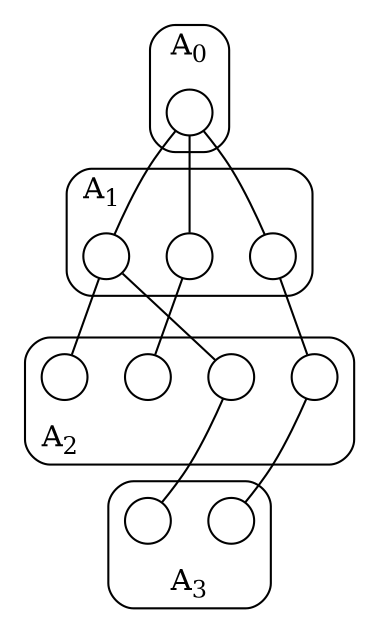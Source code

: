 graph G {
	node [label="", shape=circle, width=0.3];
	
	subgraph cluster_0 {
	    style=rounded
	    label=<A<SUB>0</SUB>>
	    A
	}
	subgraph cluster_1 {
	    style=rounded
	    label=<A<SUB>1</SUB>>
	    labeljust=l
	    B, C, D
	    B -- C [style=invis]
	    C -- D [style=invis]
	    {rank=same; B, C, D}
	}
	subgraph cluster_2 {
	    style=rounded
	    label=<A<SUB>2</SUB>>
	    labeljust=l
	    labelloc=b
	    E -- F [style=invis]
	    F -- G -- H [style=invis]
	    {rank=same; E, F, G, H}
	}
	subgraph cluster_3 {
	    style=rounded
	    label=<A<SUB>3</SUB>>
	    //labeljust=l
	    labelloc=b
	    I, J
	}
	
	A -- D [style=invis]
	A -- C [style=invis]
	C -- E [style=invis, weight=126]
	C -- F [style=invis]
	B -- E [style=invis]
	
	D -- H [style=invis, weight=65]
	
	F -- I [style=invis]
	G -- J [style=invis]
	A -- {B, C, D} [constraint=false]
	B -- {E, G} [constraint=false]
	C -- {F} [constraint=false]
	D -- {H} [constraint=false]
	G -- {I} [constraint=false]
	H -- {J} [constraint=false]
	F -- I [style=invis]
	G -- J [style=invis]
	
	C -- F [style=invis, weight=0]
	
	A -- D [style=invis]
	A -- C [style=invis, weight=2]
	B -- E [style=invis]
	
	D -- H [style=invis, weight=65]
	C -- E [style=invis]
}
